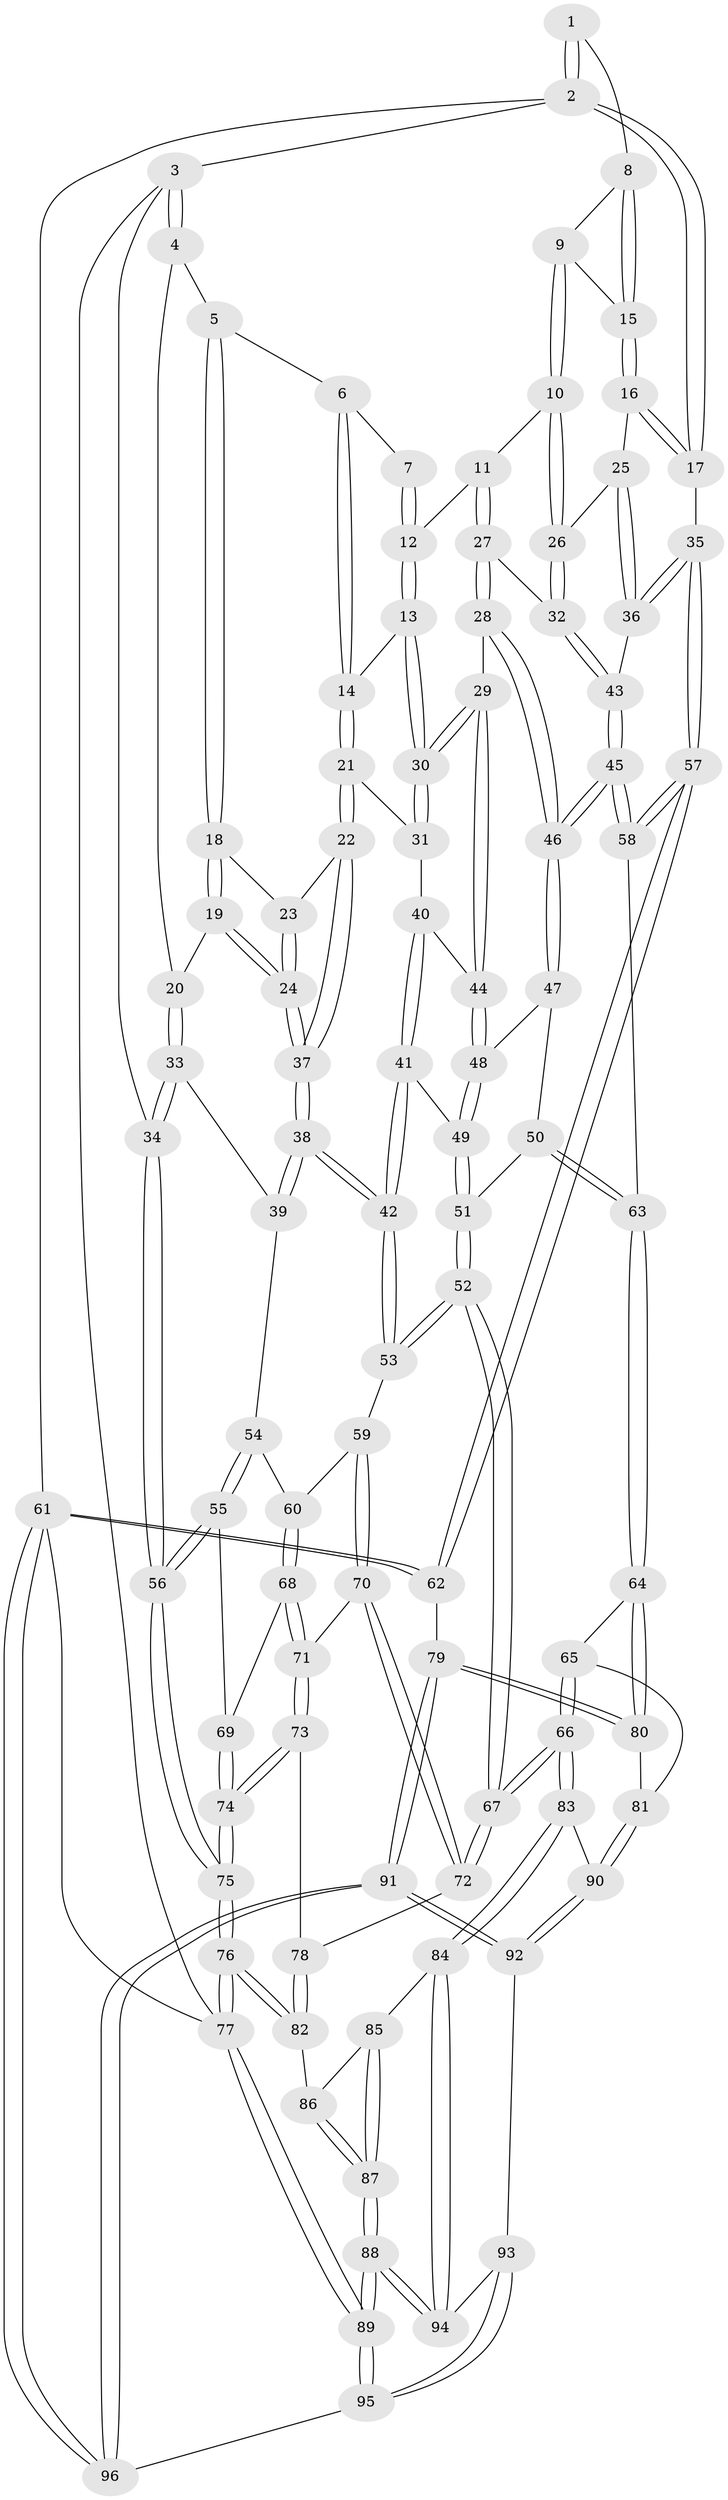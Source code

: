 // Generated by graph-tools (version 1.1) at 2025/01/03/09/25 05:01:06]
// undirected, 96 vertices, 237 edges
graph export_dot {
graph [start="1"]
  node [color=gray90,style=filled];
  1 [pos="+0.6766082982071827+0"];
  2 [pos="+1+0"];
  3 [pos="+0+0"];
  4 [pos="+0.011251970270890968+0"];
  5 [pos="+0.32156961830834707+0"];
  6 [pos="+0.49486578164513034+0"];
  7 [pos="+0.6516975052924235+0"];
  8 [pos="+0.7579153644959623+0"];
  9 [pos="+0.7589054980095445+0.09291111488973236"];
  10 [pos="+0.7366348640447772+0.12097589042349248"];
  11 [pos="+0.6743455070420942+0.117814776998453"];
  12 [pos="+0.6419318349909479+0.10697601216802913"];
  13 [pos="+0.619272033117021+0.11616339716095535"];
  14 [pos="+0.5232325248606096+0.10238089881989389"];
  15 [pos="+0.9298799008763224+0.052826112724195955"];
  16 [pos="+1+0.04392069996579971"];
  17 [pos="+1+0"];
  18 [pos="+0.3191892160868134+0"];
  19 [pos="+0.199828136253097+0.14515376860789492"];
  20 [pos="+0.1516695808759594+0.130780875056475"];
  21 [pos="+0.43790428638868156+0.15814366481891678"];
  22 [pos="+0.4150733258117928+0.1614656090581076"];
  23 [pos="+0.3639759060861383+0.004786075287771285"];
  24 [pos="+0.22761768817926695+0.18071064389005384"];
  25 [pos="+0.9588032370063382+0.10894385806437079"];
  26 [pos="+0.7832629178378977+0.1963201284817299"];
  27 [pos="+0.6764211496637875+0.24907555491811395"];
  28 [pos="+0.6620623583870363+0.26392960869196874"];
  29 [pos="+0.5952131898317838+0.2682775507587073"];
  30 [pos="+0.5909043463183621+0.2594489420642786"];
  31 [pos="+0.5171166296229183+0.22338073473334144"];
  32 [pos="+0.7840656454979977+0.2198398594312935"];
  33 [pos="+0+0.15901347406886115"];
  34 [pos="+0+0.14717069804692115"];
  35 [pos="+1+0.28214984494020856"];
  36 [pos="+0.8826989026038071+0.3004133472740968"];
  37 [pos="+0.29719946157031807+0.28005766881052135"];
  38 [pos="+0.2950434678624857+0.2991666894660393"];
  39 [pos="+0.20276538234775118+0.3240390942113771"];
  40 [pos="+0.4989292049595384+0.27997072924705857"];
  41 [pos="+0.445949932298569+0.34946268064120867"];
  42 [pos="+0.3048939150100266+0.3157299414184166"];
  43 [pos="+0.8381634423385348+0.3306214575045164"];
  44 [pos="+0.5917231807472844+0.2791769486110302"];
  45 [pos="+0.8032283334649155+0.4411684418238483"];
  46 [pos="+0.8017051177595593+0.44004819314577687"];
  47 [pos="+0.586669769808502+0.3426439384041398"];
  48 [pos="+0.5781717196123357+0.3332525321132475"];
  49 [pos="+0.4860620848691529+0.36593208930117693"];
  50 [pos="+0.5893205619332128+0.47903385196870585"];
  51 [pos="+0.5200356756724096+0.48628430192679967"];
  52 [pos="+0.429234036082077+0.5902284694482474"];
  53 [pos="+0.3114707922982502+0.45490620682880945"];
  54 [pos="+0.1017099479894358+0.38281019628316787"];
  55 [pos="+0+0.39085718462054136"];
  56 [pos="+0+0.3813827504194824"];
  57 [pos="+1+0.5769770852811453"];
  58 [pos="+0.8151528521540126+0.5130492662439473"];
  59 [pos="+0.2525224792261072+0.5020318377272464"];
  60 [pos="+0.1389124522531324+0.507806487914032"];
  61 [pos="+1+1"];
  62 [pos="+1+0.7551815522221368"];
  63 [pos="+0.7845287234179906+0.5412990468404809"];
  64 [pos="+0.7469737056104484+0.6153171421461151"];
  65 [pos="+0.6061999155139743+0.6754897614258992"];
  66 [pos="+0.4780140266747348+0.7134966759784305"];
  67 [pos="+0.43863752162514485+0.6634231611205312"];
  68 [pos="+0.11134673036487196+0.5448775398805454"];
  69 [pos="+0.086704225037819+0.542641457503935"];
  70 [pos="+0.2141524799885278+0.6207601437867619"];
  71 [pos="+0.11709847516357616+0.5591073048878464"];
  72 [pos="+0.2266799394720804+0.6843420195802976"];
  73 [pos="+0.08834288503965898+0.682030379857393"];
  74 [pos="+0+0.7257785257969644"];
  75 [pos="+0+0.7968646687452364"];
  76 [pos="+0+1"];
  77 [pos="+0+1"];
  78 [pos="+0.20424869572509552+0.7077172297112783"];
  79 [pos="+0.8606238904644321+0.8373250306570033"];
  80 [pos="+0.7822789824491938+0.7351505135462185"];
  81 [pos="+0.6811105850305317+0.8389317275894315"];
  82 [pos="+0.20284894217131635+0.7774994624226126"];
  83 [pos="+0.47270723152967936+0.7743657421608857"];
  84 [pos="+0.46048549280022816+0.8035719683499396"];
  85 [pos="+0.32409553541194863+0.8445355010895347"];
  86 [pos="+0.22876647542934733+0.8015288654245936"];
  87 [pos="+0.21321083205169838+1"];
  88 [pos="+0.17658215842296132+1"];
  89 [pos="+0.14063485906714984+1"];
  90 [pos="+0.6663030149096401+0.8663499997227653"];
  91 [pos="+0.7850588196979872+1"];
  92 [pos="+0.6736774708633657+0.8869916785566982"];
  93 [pos="+0.5127954563527456+0.9606776621186156"];
  94 [pos="+0.46517260775819186+0.8443499774359815"];
  95 [pos="+0.5484036543415852+1"];
  96 [pos="+0.7901131031031731+1"];
  1 -- 2;
  1 -- 2;
  1 -- 8;
  2 -- 3;
  2 -- 17;
  2 -- 17;
  2 -- 61;
  3 -- 4;
  3 -- 4;
  3 -- 34;
  3 -- 77;
  4 -- 5;
  4 -- 20;
  5 -- 6;
  5 -- 18;
  5 -- 18;
  6 -- 7;
  6 -- 14;
  6 -- 14;
  7 -- 12;
  7 -- 12;
  8 -- 9;
  8 -- 15;
  8 -- 15;
  9 -- 10;
  9 -- 10;
  9 -- 15;
  10 -- 11;
  10 -- 26;
  10 -- 26;
  11 -- 12;
  11 -- 27;
  11 -- 27;
  12 -- 13;
  12 -- 13;
  13 -- 14;
  13 -- 30;
  13 -- 30;
  14 -- 21;
  14 -- 21;
  15 -- 16;
  15 -- 16;
  16 -- 17;
  16 -- 17;
  16 -- 25;
  17 -- 35;
  18 -- 19;
  18 -- 19;
  18 -- 23;
  19 -- 20;
  19 -- 24;
  19 -- 24;
  20 -- 33;
  20 -- 33;
  21 -- 22;
  21 -- 22;
  21 -- 31;
  22 -- 23;
  22 -- 37;
  22 -- 37;
  23 -- 24;
  23 -- 24;
  24 -- 37;
  24 -- 37;
  25 -- 26;
  25 -- 36;
  25 -- 36;
  26 -- 32;
  26 -- 32;
  27 -- 28;
  27 -- 28;
  27 -- 32;
  28 -- 29;
  28 -- 46;
  28 -- 46;
  29 -- 30;
  29 -- 30;
  29 -- 44;
  29 -- 44;
  30 -- 31;
  30 -- 31;
  31 -- 40;
  32 -- 43;
  32 -- 43;
  33 -- 34;
  33 -- 34;
  33 -- 39;
  34 -- 56;
  34 -- 56;
  35 -- 36;
  35 -- 36;
  35 -- 57;
  35 -- 57;
  36 -- 43;
  37 -- 38;
  37 -- 38;
  38 -- 39;
  38 -- 39;
  38 -- 42;
  38 -- 42;
  39 -- 54;
  40 -- 41;
  40 -- 41;
  40 -- 44;
  41 -- 42;
  41 -- 42;
  41 -- 49;
  42 -- 53;
  42 -- 53;
  43 -- 45;
  43 -- 45;
  44 -- 48;
  44 -- 48;
  45 -- 46;
  45 -- 46;
  45 -- 58;
  45 -- 58;
  46 -- 47;
  46 -- 47;
  47 -- 48;
  47 -- 50;
  48 -- 49;
  48 -- 49;
  49 -- 51;
  49 -- 51;
  50 -- 51;
  50 -- 63;
  50 -- 63;
  51 -- 52;
  51 -- 52;
  52 -- 53;
  52 -- 53;
  52 -- 67;
  52 -- 67;
  53 -- 59;
  54 -- 55;
  54 -- 55;
  54 -- 60;
  55 -- 56;
  55 -- 56;
  55 -- 69;
  56 -- 75;
  56 -- 75;
  57 -- 58;
  57 -- 58;
  57 -- 62;
  57 -- 62;
  58 -- 63;
  59 -- 60;
  59 -- 70;
  59 -- 70;
  60 -- 68;
  60 -- 68;
  61 -- 62;
  61 -- 62;
  61 -- 96;
  61 -- 96;
  61 -- 77;
  62 -- 79;
  63 -- 64;
  63 -- 64;
  64 -- 65;
  64 -- 80;
  64 -- 80;
  65 -- 66;
  65 -- 66;
  65 -- 81;
  66 -- 67;
  66 -- 67;
  66 -- 83;
  66 -- 83;
  67 -- 72;
  67 -- 72;
  68 -- 69;
  68 -- 71;
  68 -- 71;
  69 -- 74;
  69 -- 74;
  70 -- 71;
  70 -- 72;
  70 -- 72;
  71 -- 73;
  71 -- 73;
  72 -- 78;
  73 -- 74;
  73 -- 74;
  73 -- 78;
  74 -- 75;
  74 -- 75;
  75 -- 76;
  75 -- 76;
  76 -- 77;
  76 -- 77;
  76 -- 82;
  76 -- 82;
  77 -- 89;
  77 -- 89;
  78 -- 82;
  78 -- 82;
  79 -- 80;
  79 -- 80;
  79 -- 91;
  79 -- 91;
  80 -- 81;
  81 -- 90;
  81 -- 90;
  82 -- 86;
  83 -- 84;
  83 -- 84;
  83 -- 90;
  84 -- 85;
  84 -- 94;
  84 -- 94;
  85 -- 86;
  85 -- 87;
  85 -- 87;
  86 -- 87;
  86 -- 87;
  87 -- 88;
  87 -- 88;
  88 -- 89;
  88 -- 89;
  88 -- 94;
  88 -- 94;
  89 -- 95;
  89 -- 95;
  90 -- 92;
  90 -- 92;
  91 -- 92;
  91 -- 92;
  91 -- 96;
  91 -- 96;
  92 -- 93;
  93 -- 94;
  93 -- 95;
  93 -- 95;
  95 -- 96;
}
